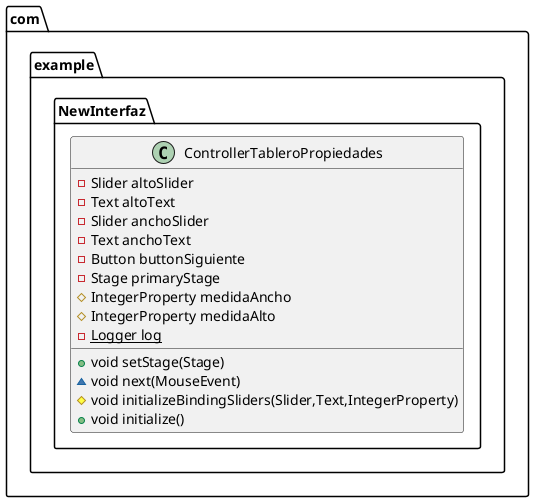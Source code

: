 @startuml
class com.example.NewInterfaz.ControllerTableroPropiedades {
- Slider altoSlider
- Text altoText
- Slider anchoSlider
- Text anchoText
- Button buttonSiguiente
- Stage primaryStage
# IntegerProperty medidaAncho
# IntegerProperty medidaAlto
- {static} Logger log
+ void setStage(Stage)
~ void next(MouseEvent)
# void initializeBindingSliders(Slider,Text,IntegerProperty)
+ void initialize()
}


@enduml